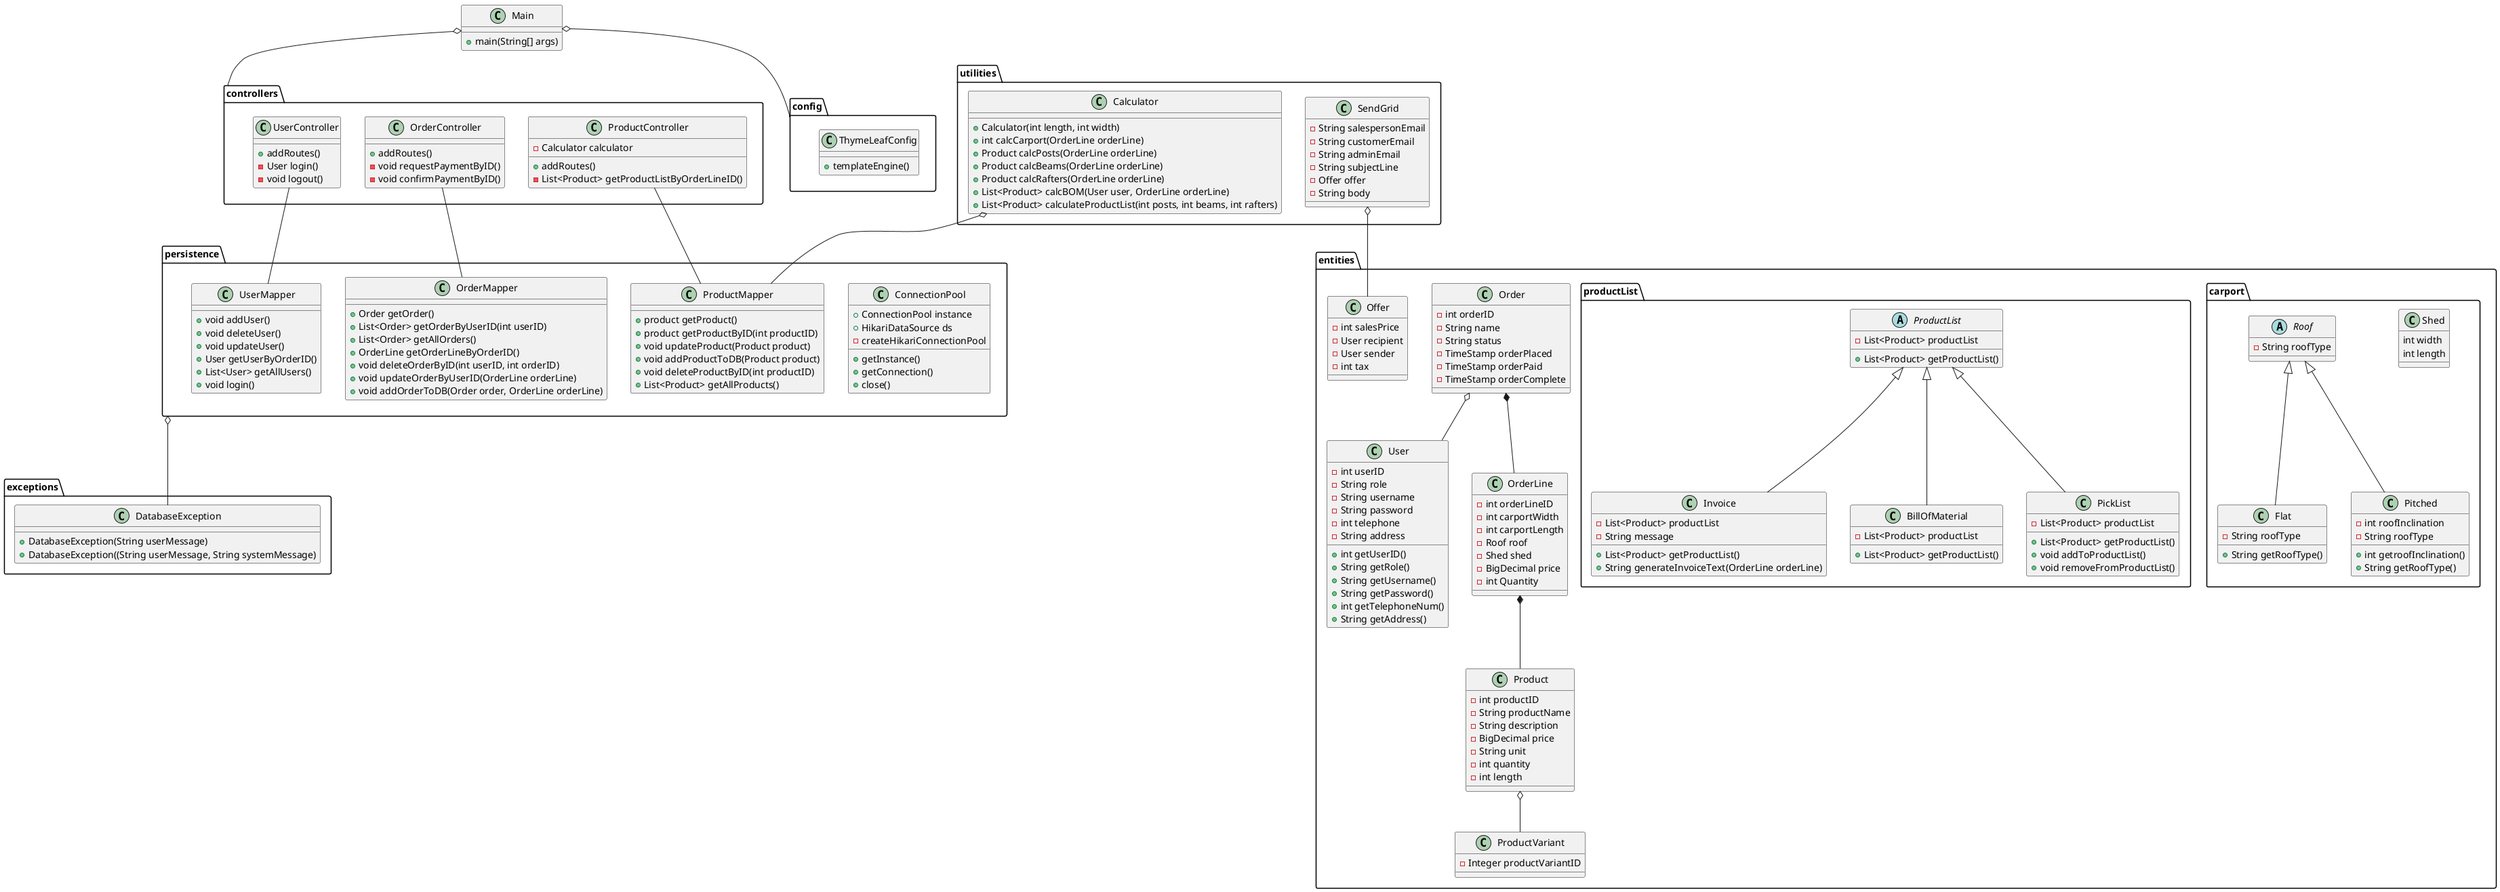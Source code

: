 @startuml
'https://plantuml.com/class-diagram


class Main {
+main(String[] args)
}

package utilities {
    class SendGrid
    {
    - String salespersonEmail
    - String customerEmail
    - String adminEmail
    - String subjectLine
    - Offer offer
    - String body
    }
    class Calculator
    {
    + Calculator(int length, int width)
    + int calcCarport(OrderLine orderLine)
    + Product calcPosts(OrderLine orderLine)
    + Product calcBeams(OrderLine orderLine)
    + Product calcRafters(OrderLine orderLine)
    + List<Product> calcBOM(User user, OrderLine orderLine)
    + List<Product> calculateProductList(int posts, int beams, int rafters)
    }
}

package controllers {
    class OrderController {
    + addRoutes()
    - void requestPaymentByID()
    - void confirmPaymentByID()
    }

    class UserController {
    + addRoutes()
    - User login()
    - void logout()

    }
    class ProductController {
    - Calculator calculator
    + addRoutes()
    - List<Product> getProductListByOrderLineID()
    }
}

package entities {
    class User{
    - int userID
    - String role
    - String username
    - String password
    - int telephone
    - String address

    + int getUserID()
    + String getRole()
    + String getUsername()
    + String getPassword()
    + int getTelephoneNum()
    + String getAddress()
    }

    class Order {
    -int orderID
    -String name
    -String status
    -TimeStamp orderPlaced
    -TimeStamp orderPaid
    -TimeStamp orderComplete
    }

    class OrderLine {
    - int orderLineID
    - int carportWidth
    - int carportLength
    - Roof roof
    - Shed shed
    - BigDecimal price
    - int Quantity
    }

    class Offer
    {
    - int salesPrice
    - User recipient
    - User sender
    - int tax
    }

    class Product {
    - int productID
    - String productName
    - String description
    - BigDecimal price
    - String unit
    - int quantity
    - int length
    }

    class ProductVariant {
    -Integer productVariantID
    }

package carport {
    class Shed
    {
    int width
    int length
    }

    abstract class Roof
    {
    -String roofType
    }
    class Flat
    {
    - String roofType
    + String getRoofType()
    }
    class Pitched{
    - int roofInclination
    - String roofType
    + int getroofInclination()
    + String getRoofType()
    }
    }

package productList {
abstract class ProductList
{
- List<Product> productList
+ List<Product> getProductList()
}
class BillOfMaterial
{
- List<Product> productList
+ List<Product> getProductList()
}
class PickList
{
- List<Product> productList
+ List<Product> getProductList()
+ void addToProductList()
+ void removeFromProductList()

}
class Invoice
{
- List<Product> productList
- String message
+ List<Product> getProductList()
+ String generateInvoiceText(OrderLine orderLine)
}
}
}

package exceptions {
    class DatabaseException
    {
    + DatabaseException(String userMessage)
    + DatabaseException((String userMessage, String systemMessage)
    }
}

package persistence {
    class ConnectionPool {
    +ConnectionPool instance
    +HikariDataSource ds
    'Ved ikke om de skal være static eller ej^
    +getInstance()
    +getConnection()
    +close()
    -createHikariConnectionPool
    }

    class OrderMapper {
    + Order getOrder()
    + List<Order> getOrderByUserID(int userID)
    + List<Order> getAllOrders()
    + OrderLine getOrderLineByOrderID()
    + void deleteOrderByID(int userID, int orderID)
    + void updateOrderByUserID(OrderLine orderLine)
    + void addOrderToDB(Order order, OrderLine orderLine)
    }

    class ProductMapper {
    + product getProduct()
    + product getProductByID(int productID)
    + void updateProduct(Product product)
    + void addProductToDB(Product product)
    + void deleteProductByID(int productID)
    + List<Product> getAllProducts()
    }

    class UserMapper {
    + void addUser()
    + void deleteUser()
    + void updateUser()
    + User getUserByOrderID()
    + List<User> getAllUsers()
    + void login()
    }
}

package config {
class ThymeLeafConfig {
+ templateEngine()
}
}

Main o-- controllers

OrderController -- OrderMapper
ProductController -- ProductMapper
UserController -- UserMapper

Order *-- OrderLine
Order o-- User
OrderLine *-- Product

Product o-- ProductVariant

SendGrid o-- Offer
Calculator o-- ProductMapper


ProductList <|-- BillOfMaterial
ProductList <|-- PickList
ProductList <|-- Invoice

Roof <|-- Flat
Roof <|-- Pitched

persistence o-- DatabaseException
Main o-- config

@enduml